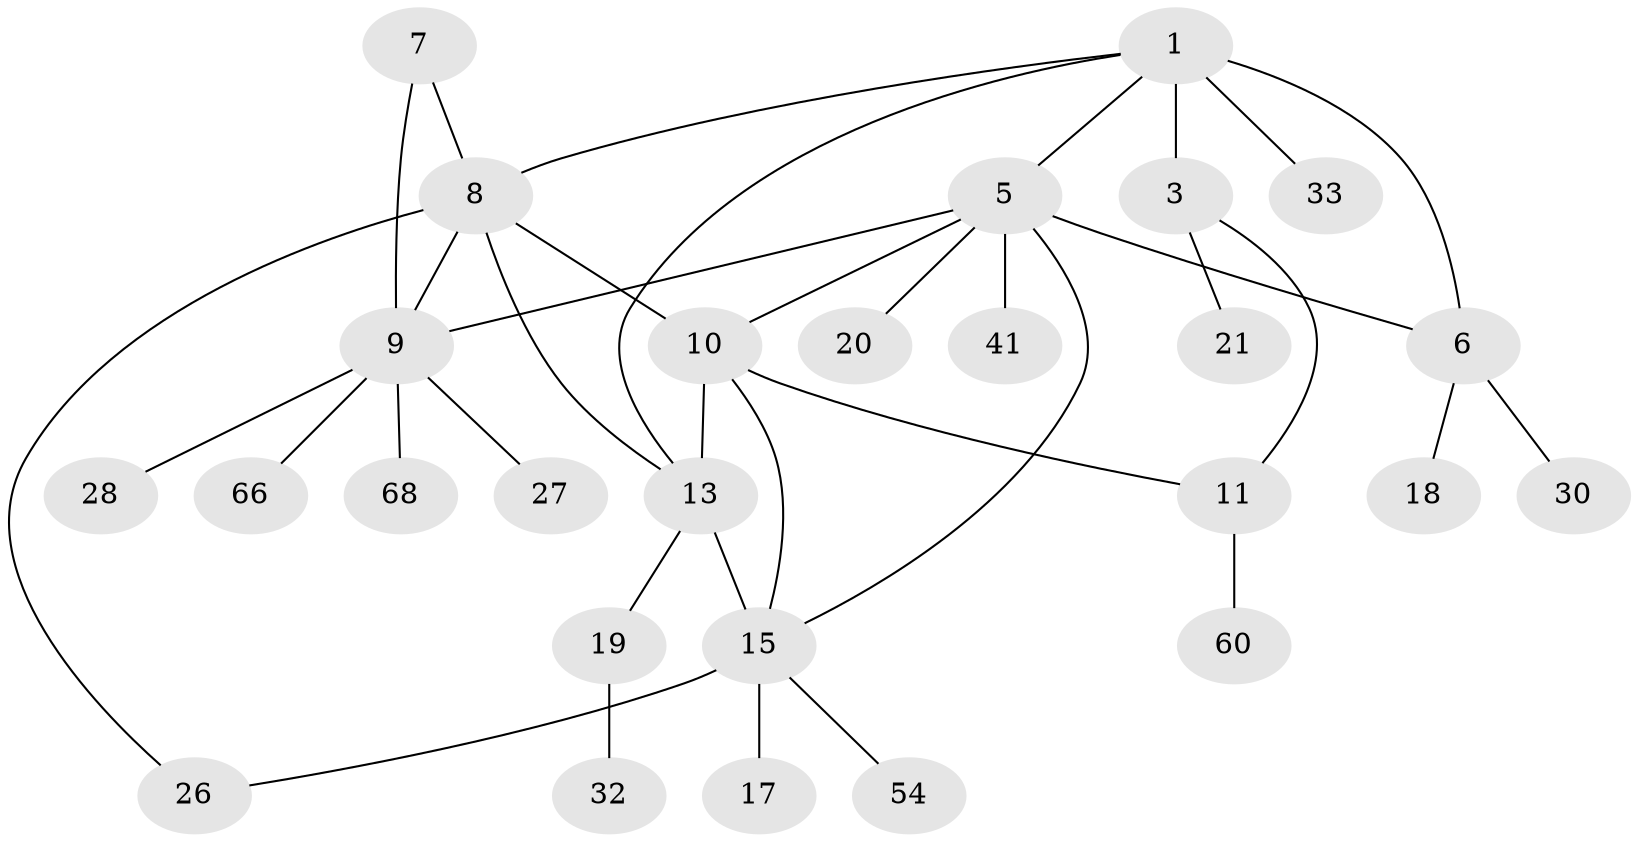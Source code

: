 // original degree distribution, {6: 0.04411764705882353, 5: 0.029411764705882353, 4: 0.08823529411764706, 7: 0.029411764705882353, 9: 0.014705882352941176, 3: 0.058823529411764705, 8: 0.029411764705882353, 2: 0.1323529411764706, 1: 0.5735294117647058}
// Generated by graph-tools (version 1.1) at 2025/19/03/04/25 18:19:50]
// undirected, 27 vertices, 36 edges
graph export_dot {
graph [start="1"]
  node [color=gray90,style=filled];
  1 [super="+34+4+2+29+47"];
  3;
  5;
  6 [super="+56+52"];
  7 [super="+35+25"];
  8;
  9;
  10 [super="+67+55+50+31"];
  11 [super="+58+12"];
  13 [super="+64+36+14+16"];
  15 [super="+43"];
  17;
  18;
  19 [super="+39+23"];
  20 [super="+24"];
  21;
  26;
  27;
  28 [super="+45+42"];
  30 [super="+38"];
  32;
  33;
  41;
  54;
  60;
  66;
  68;
  1 -- 3 [weight=2];
  1 -- 5;
  1 -- 6;
  1 -- 33;
  1 -- 8;
  1 -- 13;
  3 -- 21;
  3 -- 11;
  5 -- 6;
  5 -- 9;
  5 -- 10;
  5 -- 15;
  5 -- 20;
  5 -- 41;
  6 -- 18;
  6 -- 30;
  7 -- 8;
  7 -- 9;
  8 -- 9;
  8 -- 10;
  8 -- 13;
  8 -- 26;
  9 -- 27;
  9 -- 28;
  9 -- 66;
  9 -- 68;
  10 -- 11 [weight=2];
  10 -- 15;
  10 -- 13;
  11 -- 60;
  13 -- 15 [weight=2];
  13 -- 19;
  15 -- 17;
  15 -- 26;
  15 -- 54;
  19 -- 32;
}
